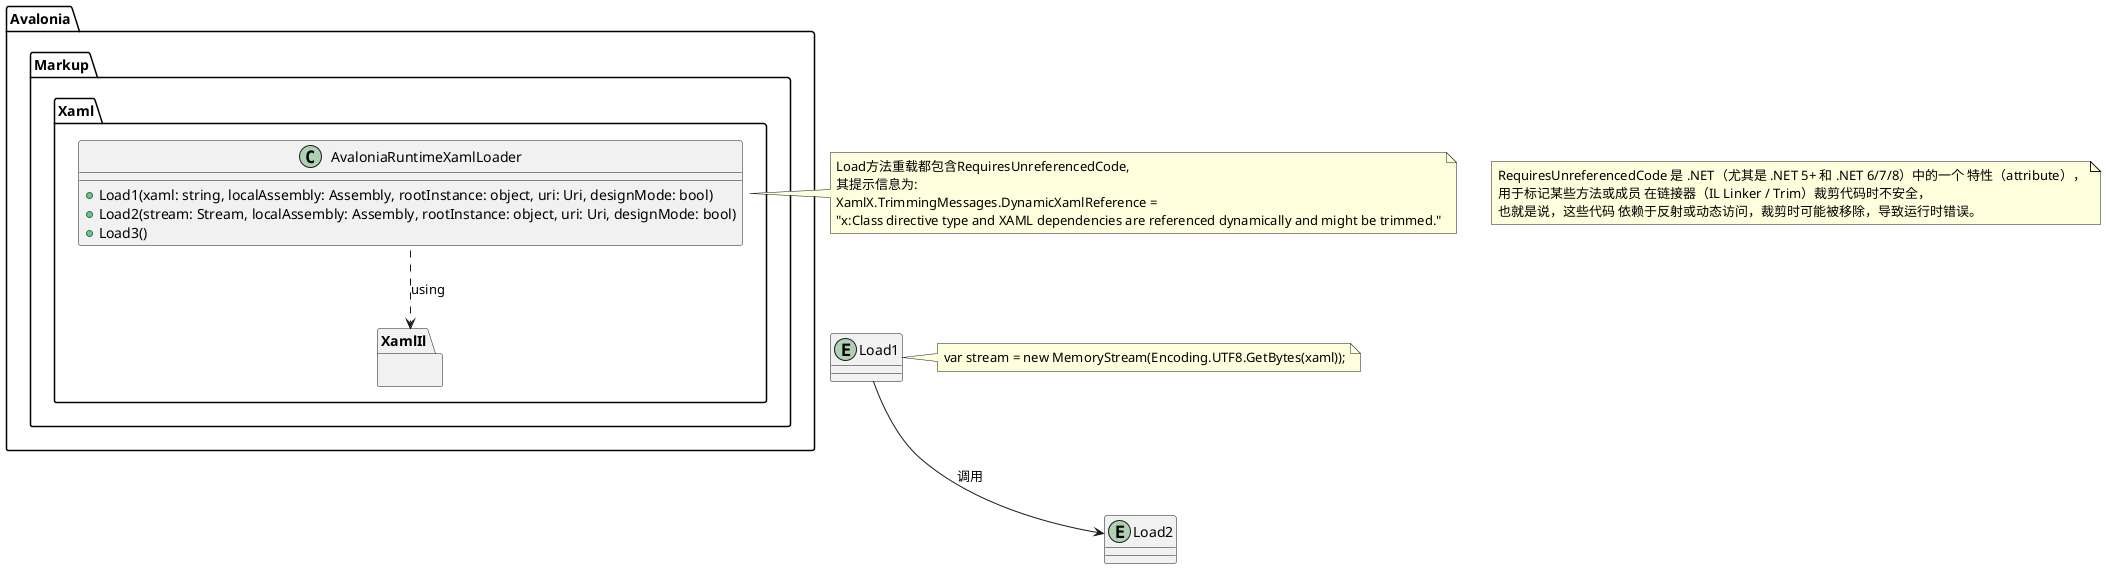 @startuml
namespace Avalonia.Markup.Xaml {
    class AvaloniaRuntimeXamlLoader {
        + Load1(xaml: string, localAssembly: Assembly, rootInstance: object, uri: Uri, designMode: bool)
        + Load2(stream: Stream, localAssembly: Assembly, rootInstance: object, uri: Uri, designMode: bool)
        + Load3()
    }
}

' 建立伪节点代表方法
entity Load1
entity Load2

' 隐藏连线，把伪节点放到类方法对应的位置
Avalonia.Markup.Xaml.AvaloniaRuntimeXamlLoader::Load1 -[hidden]- Load1
Avalonia.Markup.Xaml.AvaloniaRuntimeXamlLoader::Load2 -[hidden]- Load2

' 实际箭头
Load1 --> Load2 : 调用

note right of Load1
  var stream = new MemoryStream(Encoding.UTF8.GetBytes(xaml));
end note

note right of AvaloniaRuntimeXamlLoader
  Load方法重载都包含RequiresUnreferencedCode,
  其提示信息为:
  XamlX.TrimmingMessages.DynamicXamlReference =
  "x:Class directive type and XAML dependencies are referenced dynamically and might be trimmed."
end note

note as N1
  RequiresUnreferencedCode 是 .NET（尤其是 .NET 5+ 和 .NET 6/7/8）中的一个 特性（attribute），
  用于标记某些方法或成员 在链接器（IL Linker / Trim）裁剪代码时不安全，
  也就是说，这些代码 依赖于反射或动态访问，裁剪时可能被移除，导致运行时错误。
end note

package Avalonia.Markup.Xaml.XamlIl {
}

Avalonia.Markup.Xaml.AvaloniaRuntimeXamlLoader ..> Avalonia.Markup.Xaml.XamlIl : using
@enduml
